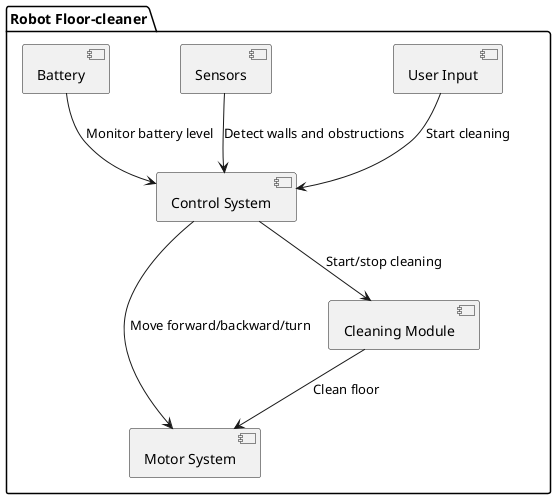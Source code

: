 @startuml "Robot Conceptual"
package "Robot Floor-cleaner" {
  [User Input] --> [Control System] : Start cleaning
  [Sensors] --> [Control System] : Detect walls and obstructions
  [Control System] --> [Motor System] : Move forward/backward/turn
  [Cleaning Module] --> [Motor System] : Clean floor
  [Control System] --> [Cleaning Module] : Start/stop cleaning
  [Battery] --> [Control System] : Monitor battery level
}
@enduml
